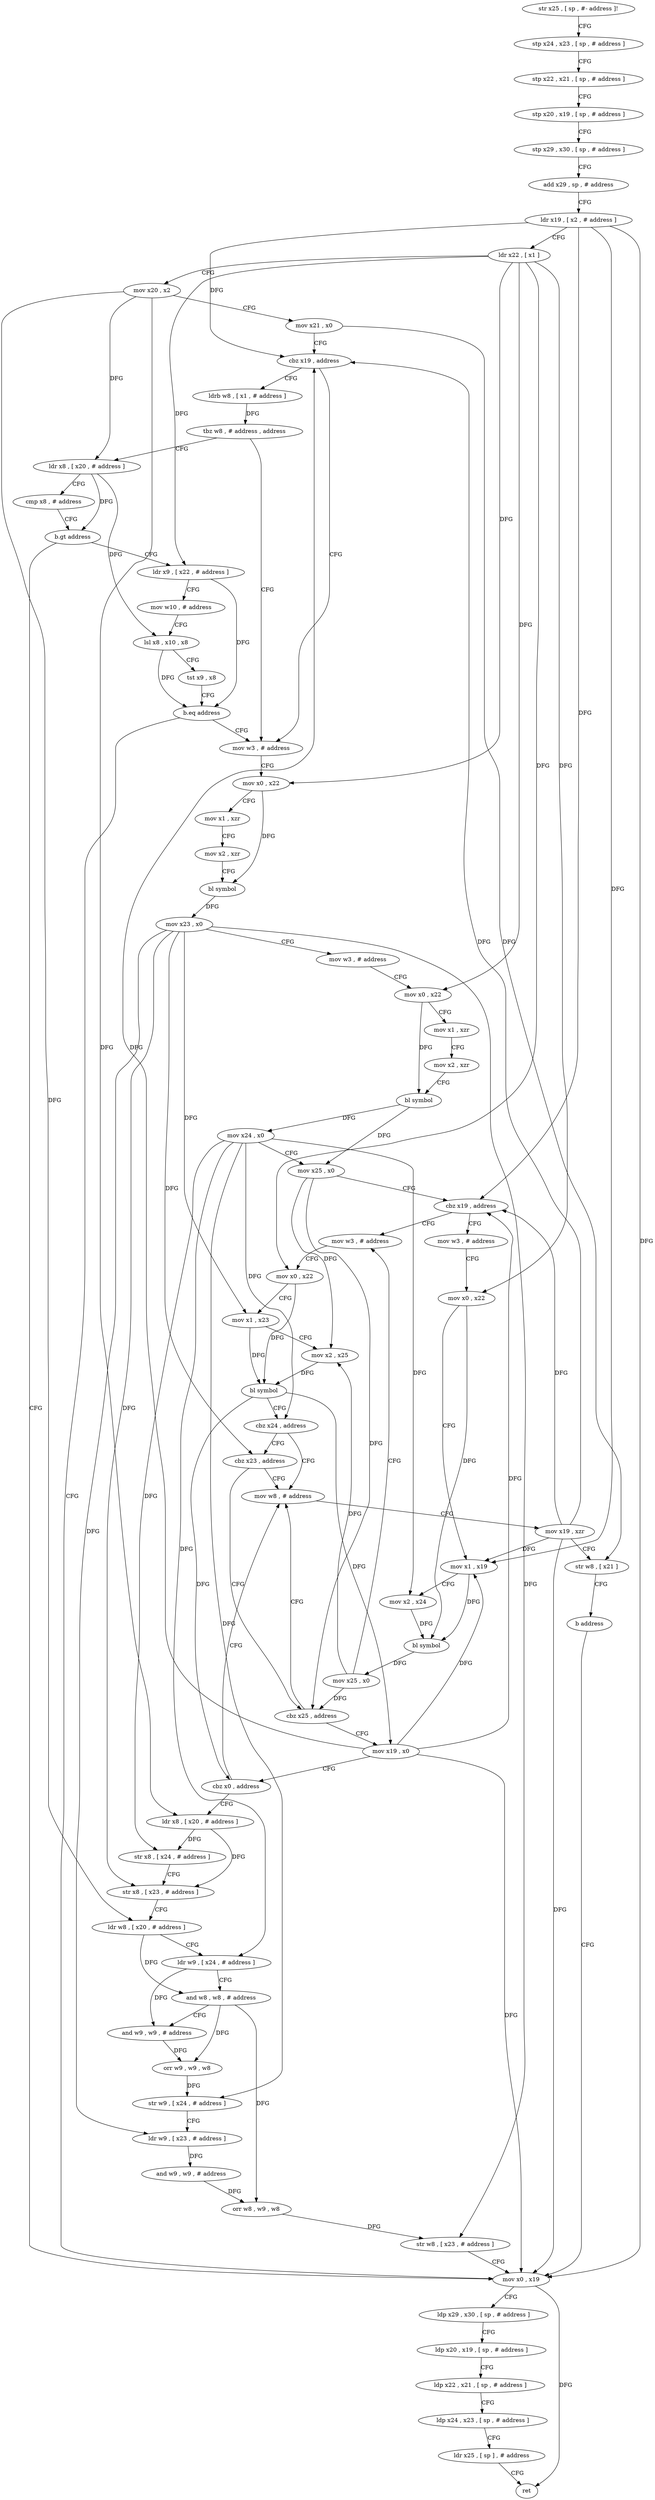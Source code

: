 digraph "func" {
"4238544" [label = "str x25 , [ sp , #- address ]!" ]
"4238548" [label = "stp x24 , x23 , [ sp , # address ]" ]
"4238552" [label = "stp x22 , x21 , [ sp , # address ]" ]
"4238556" [label = "stp x20 , x19 , [ sp , # address ]" ]
"4238560" [label = "stp x29 , x30 , [ sp , # address ]" ]
"4238564" [label = "add x29 , sp , # address" ]
"4238568" [label = "ldr x19 , [ x2 , # address ]" ]
"4238572" [label = "ldr x22 , [ x1 ]" ]
"4238576" [label = "mov x20 , x2" ]
"4238580" [label = "mov x21 , x0" ]
"4238584" [label = "cbz x19 , address" ]
"4238628" [label = "mov w3 , # address" ]
"4238588" [label = "ldrb w8 , [ x1 , # address ]" ]
"4238632" [label = "mov x0 , x22" ]
"4238636" [label = "mov x1 , xzr" ]
"4238640" [label = "mov x2 , xzr" ]
"4238644" [label = "bl symbol" ]
"4238648" [label = "mov x23 , x0" ]
"4238652" [label = "mov w3 , # address" ]
"4238656" [label = "mov x0 , x22" ]
"4238660" [label = "mov x1 , xzr" ]
"4238664" [label = "mov x2 , xzr" ]
"4238668" [label = "bl symbol" ]
"4238672" [label = "mov x24 , x0" ]
"4238676" [label = "mov x25 , x0" ]
"4238680" [label = "cbz x19 , address" ]
"4238708" [label = "mov w3 , # address" ]
"4238684" [label = "mov w3 , # address" ]
"4238592" [label = "tbz w8 , # address , address" ]
"4238596" [label = "ldr x8 , [ x20 , # address ]" ]
"4238712" [label = "mov x0 , x22" ]
"4238716" [label = "mov x1 , x23" ]
"4238720" [label = "mov x2 , x25" ]
"4238724" [label = "bl symbol" ]
"4238728" [label = "cbz x24 , address" ]
"4238828" [label = "mov w8 , # address" ]
"4238732" [label = "cbz x23 , address" ]
"4238688" [label = "mov x0 , x22" ]
"4238692" [label = "mov x1 , x19" ]
"4238696" [label = "mov x2 , x24" ]
"4238700" [label = "bl symbol" ]
"4238704" [label = "mov x25 , x0" ]
"4238600" [label = "cmp x8 , # address" ]
"4238604" [label = "b.gt address" ]
"4238800" [label = "mov x0 , x19" ]
"4238608" [label = "ldr x9 , [ x22 , # address ]" ]
"4238832" [label = "mov x19 , xzr" ]
"4238836" [label = "str w8 , [ x21 ]" ]
"4238840" [label = "b address" ]
"4238736" [label = "cbz x25 , address" ]
"4238804" [label = "ldp x29 , x30 , [ sp , # address ]" ]
"4238808" [label = "ldp x20 , x19 , [ sp , # address ]" ]
"4238812" [label = "ldp x22 , x21 , [ sp , # address ]" ]
"4238816" [label = "ldp x24 , x23 , [ sp , # address ]" ]
"4238820" [label = "ldr x25 , [ sp ] , # address" ]
"4238824" [label = "ret" ]
"4238612" [label = "mov w10 , # address" ]
"4238616" [label = "lsl x8 , x10 , x8" ]
"4238620" [label = "tst x9 , x8" ]
"4238624" [label = "b.eq address" ]
"4238740" [label = "mov x19 , x0" ]
"4238744" [label = "cbz x0 , address" ]
"4238748" [label = "ldr x8 , [ x20 , # address ]" ]
"4238752" [label = "str x8 , [ x24 , # address ]" ]
"4238756" [label = "str x8 , [ x23 , # address ]" ]
"4238760" [label = "ldr w8 , [ x20 , # address ]" ]
"4238764" [label = "ldr w9 , [ x24 , # address ]" ]
"4238768" [label = "and w8 , w8 , # address" ]
"4238772" [label = "and w9 , w9 , # address" ]
"4238776" [label = "orr w9 , w9 , w8" ]
"4238780" [label = "str w9 , [ x24 , # address ]" ]
"4238784" [label = "ldr w9 , [ x23 , # address ]" ]
"4238788" [label = "and w9 , w9 , # address" ]
"4238792" [label = "orr w8 , w9 , w8" ]
"4238796" [label = "str w8 , [ x23 , # address ]" ]
"4238544" -> "4238548" [ label = "CFG" ]
"4238548" -> "4238552" [ label = "CFG" ]
"4238552" -> "4238556" [ label = "CFG" ]
"4238556" -> "4238560" [ label = "CFG" ]
"4238560" -> "4238564" [ label = "CFG" ]
"4238564" -> "4238568" [ label = "CFG" ]
"4238568" -> "4238572" [ label = "CFG" ]
"4238568" -> "4238584" [ label = "DFG" ]
"4238568" -> "4238680" [ label = "DFG" ]
"4238568" -> "4238692" [ label = "DFG" ]
"4238568" -> "4238800" [ label = "DFG" ]
"4238572" -> "4238576" [ label = "CFG" ]
"4238572" -> "4238632" [ label = "DFG" ]
"4238572" -> "4238656" [ label = "DFG" ]
"4238572" -> "4238712" [ label = "DFG" ]
"4238572" -> "4238688" [ label = "DFG" ]
"4238572" -> "4238608" [ label = "DFG" ]
"4238576" -> "4238580" [ label = "CFG" ]
"4238576" -> "4238596" [ label = "DFG" ]
"4238576" -> "4238748" [ label = "DFG" ]
"4238576" -> "4238760" [ label = "DFG" ]
"4238580" -> "4238584" [ label = "CFG" ]
"4238580" -> "4238836" [ label = "DFG" ]
"4238584" -> "4238628" [ label = "CFG" ]
"4238584" -> "4238588" [ label = "CFG" ]
"4238628" -> "4238632" [ label = "CFG" ]
"4238588" -> "4238592" [ label = "DFG" ]
"4238632" -> "4238636" [ label = "CFG" ]
"4238632" -> "4238644" [ label = "DFG" ]
"4238636" -> "4238640" [ label = "CFG" ]
"4238640" -> "4238644" [ label = "CFG" ]
"4238644" -> "4238648" [ label = "DFG" ]
"4238648" -> "4238652" [ label = "CFG" ]
"4238648" -> "4238716" [ label = "DFG" ]
"4238648" -> "4238732" [ label = "DFG" ]
"4238648" -> "4238756" [ label = "DFG" ]
"4238648" -> "4238784" [ label = "DFG" ]
"4238648" -> "4238796" [ label = "DFG" ]
"4238652" -> "4238656" [ label = "CFG" ]
"4238656" -> "4238660" [ label = "CFG" ]
"4238656" -> "4238668" [ label = "DFG" ]
"4238660" -> "4238664" [ label = "CFG" ]
"4238664" -> "4238668" [ label = "CFG" ]
"4238668" -> "4238672" [ label = "DFG" ]
"4238668" -> "4238676" [ label = "DFG" ]
"4238672" -> "4238676" [ label = "CFG" ]
"4238672" -> "4238728" [ label = "DFG" ]
"4238672" -> "4238696" [ label = "DFG" ]
"4238672" -> "4238752" [ label = "DFG" ]
"4238672" -> "4238764" [ label = "DFG" ]
"4238672" -> "4238780" [ label = "DFG" ]
"4238676" -> "4238680" [ label = "CFG" ]
"4238676" -> "4238720" [ label = "DFG" ]
"4238676" -> "4238736" [ label = "DFG" ]
"4238680" -> "4238708" [ label = "CFG" ]
"4238680" -> "4238684" [ label = "CFG" ]
"4238708" -> "4238712" [ label = "CFG" ]
"4238684" -> "4238688" [ label = "CFG" ]
"4238592" -> "4238628" [ label = "CFG" ]
"4238592" -> "4238596" [ label = "CFG" ]
"4238596" -> "4238600" [ label = "CFG" ]
"4238596" -> "4238604" [ label = "DFG" ]
"4238596" -> "4238616" [ label = "DFG" ]
"4238712" -> "4238716" [ label = "CFG" ]
"4238712" -> "4238724" [ label = "DFG" ]
"4238716" -> "4238720" [ label = "CFG" ]
"4238716" -> "4238724" [ label = "DFG" ]
"4238720" -> "4238724" [ label = "DFG" ]
"4238724" -> "4238728" [ label = "CFG" ]
"4238724" -> "4238740" [ label = "DFG" ]
"4238724" -> "4238744" [ label = "DFG" ]
"4238728" -> "4238828" [ label = "CFG" ]
"4238728" -> "4238732" [ label = "CFG" ]
"4238828" -> "4238832" [ label = "CFG" ]
"4238732" -> "4238828" [ label = "CFG" ]
"4238732" -> "4238736" [ label = "CFG" ]
"4238688" -> "4238692" [ label = "CFG" ]
"4238688" -> "4238700" [ label = "DFG" ]
"4238692" -> "4238696" [ label = "CFG" ]
"4238692" -> "4238700" [ label = "DFG" ]
"4238696" -> "4238700" [ label = "DFG" ]
"4238700" -> "4238704" [ label = "DFG" ]
"4238704" -> "4238708" [ label = "CFG" ]
"4238704" -> "4238720" [ label = "DFG" ]
"4238704" -> "4238736" [ label = "DFG" ]
"4238600" -> "4238604" [ label = "CFG" ]
"4238604" -> "4238800" [ label = "CFG" ]
"4238604" -> "4238608" [ label = "CFG" ]
"4238800" -> "4238804" [ label = "CFG" ]
"4238800" -> "4238824" [ label = "DFG" ]
"4238608" -> "4238612" [ label = "CFG" ]
"4238608" -> "4238624" [ label = "DFG" ]
"4238832" -> "4238836" [ label = "CFG" ]
"4238832" -> "4238584" [ label = "DFG" ]
"4238832" -> "4238680" [ label = "DFG" ]
"4238832" -> "4238692" [ label = "DFG" ]
"4238832" -> "4238800" [ label = "DFG" ]
"4238836" -> "4238840" [ label = "CFG" ]
"4238840" -> "4238800" [ label = "CFG" ]
"4238736" -> "4238828" [ label = "CFG" ]
"4238736" -> "4238740" [ label = "CFG" ]
"4238804" -> "4238808" [ label = "CFG" ]
"4238808" -> "4238812" [ label = "CFG" ]
"4238812" -> "4238816" [ label = "CFG" ]
"4238816" -> "4238820" [ label = "CFG" ]
"4238820" -> "4238824" [ label = "CFG" ]
"4238612" -> "4238616" [ label = "CFG" ]
"4238616" -> "4238620" [ label = "CFG" ]
"4238616" -> "4238624" [ label = "DFG" ]
"4238620" -> "4238624" [ label = "CFG" ]
"4238624" -> "4238800" [ label = "CFG" ]
"4238624" -> "4238628" [ label = "CFG" ]
"4238740" -> "4238744" [ label = "CFG" ]
"4238740" -> "4238584" [ label = "DFG" ]
"4238740" -> "4238680" [ label = "DFG" ]
"4238740" -> "4238692" [ label = "DFG" ]
"4238740" -> "4238800" [ label = "DFG" ]
"4238744" -> "4238828" [ label = "CFG" ]
"4238744" -> "4238748" [ label = "CFG" ]
"4238748" -> "4238752" [ label = "DFG" ]
"4238748" -> "4238756" [ label = "DFG" ]
"4238752" -> "4238756" [ label = "CFG" ]
"4238756" -> "4238760" [ label = "CFG" ]
"4238760" -> "4238764" [ label = "CFG" ]
"4238760" -> "4238768" [ label = "DFG" ]
"4238764" -> "4238768" [ label = "CFG" ]
"4238764" -> "4238772" [ label = "DFG" ]
"4238768" -> "4238772" [ label = "CFG" ]
"4238768" -> "4238776" [ label = "DFG" ]
"4238768" -> "4238792" [ label = "DFG" ]
"4238772" -> "4238776" [ label = "DFG" ]
"4238776" -> "4238780" [ label = "DFG" ]
"4238780" -> "4238784" [ label = "CFG" ]
"4238784" -> "4238788" [ label = "DFG" ]
"4238788" -> "4238792" [ label = "DFG" ]
"4238792" -> "4238796" [ label = "DFG" ]
"4238796" -> "4238800" [ label = "CFG" ]
}
